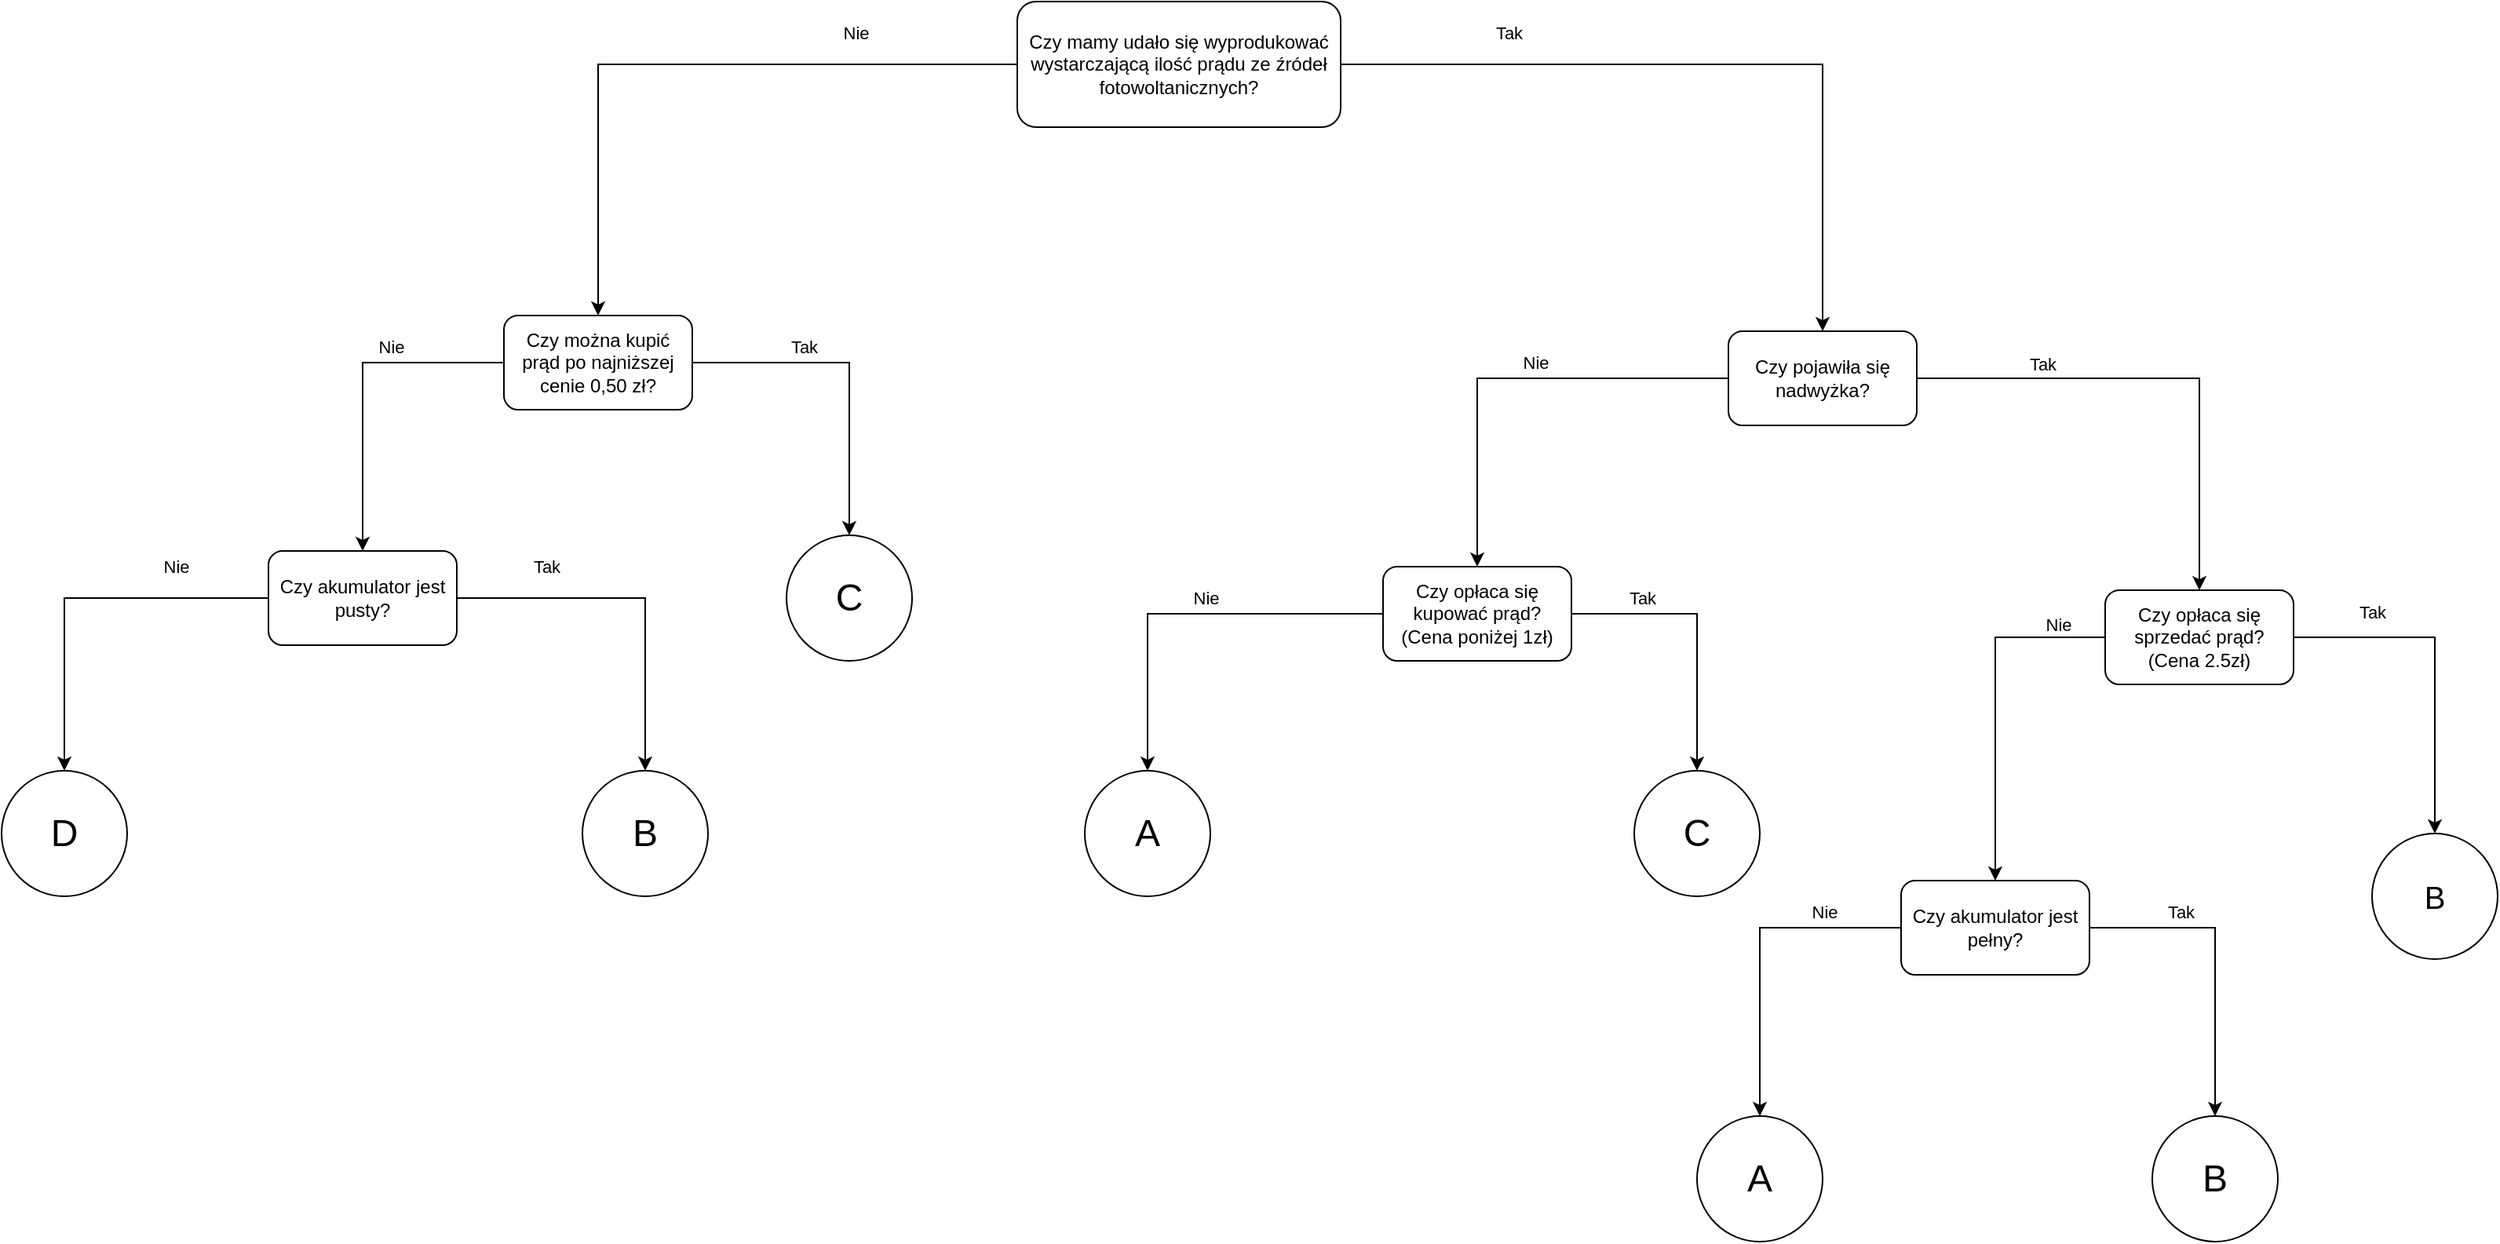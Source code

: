 <mxfile version="14.5.10" type="device"><diagram id="IkDnUsf_z1abPDrehuKb" name="Page-1"><mxGraphModel dx="2899" dy="965" grid="1" gridSize="10" guides="1" tooltips="1" connect="1" arrows="1" fold="1" page="1" pageScale="1" pageWidth="1169" pageHeight="827" math="0" shadow="0"><root><mxCell id="0"/><mxCell id="1" parent="0"/><mxCell id="3e4Ln8BOHSy5U9Qqnask-23" style="edgeStyle=orthogonalEdgeStyle;rounded=0;orthogonalLoop=1;jettySize=auto;html=1;entryX=0.5;entryY=0;entryDx=0;entryDy=0;strokeColor=#000000;" edge="1" parent="1" source="3e4Ln8BOHSy5U9Qqnask-2" target="3e4Ln8BOHSy5U9Qqnask-3"><mxGeometry relative="1" as="geometry"/></mxCell><mxCell id="3e4Ln8BOHSy5U9Qqnask-24" value="Tak" style="edgeLabel;html=1;align=center;verticalAlign=middle;resizable=0;points=[];" vertex="1" connectable="0" parent="3e4Ln8BOHSy5U9Qqnask-23"><mxGeometry x="-0.554" y="-1" relative="1" as="geometry"><mxPoint y="-21" as="offset"/></mxGeometry></mxCell><mxCell id="3e4Ln8BOHSy5U9Qqnask-25" style="edgeStyle=orthogonalEdgeStyle;rounded=0;orthogonalLoop=1;jettySize=auto;html=1;entryX=0.5;entryY=0;entryDx=0;entryDy=0;strokeColor=#000000;" edge="1" parent="1" source="3e4Ln8BOHSy5U9Qqnask-2" target="3e4Ln8BOHSy5U9Qqnask-9"><mxGeometry relative="1" as="geometry"/></mxCell><mxCell id="3e4Ln8BOHSy5U9Qqnask-38" value="Nie" style="edgeLabel;html=1;align=center;verticalAlign=middle;resizable=0;points=[];" vertex="1" connectable="0" parent="3e4Ln8BOHSy5U9Qqnask-25"><mxGeometry x="-0.517" y="4" relative="1" as="geometry"><mxPoint y="-24" as="offset"/></mxGeometry></mxCell><mxCell id="3e4Ln8BOHSy5U9Qqnask-2" value="Czy mamy udało się wyprodukować wystarczającą ilość prądu ze źródeł fotowoltanicznych?" style="rounded=1;whiteSpace=wrap;html=1;" vertex="1" parent="1"><mxGeometry x="507" y="30" width="206" height="80" as="geometry"/></mxCell><mxCell id="3e4Ln8BOHSy5U9Qqnask-6" style="edgeStyle=orthogonalEdgeStyle;rounded=0;orthogonalLoop=1;jettySize=auto;html=1;entryX=0.5;entryY=0;entryDx=0;entryDy=0;exitX=1;exitY=0.5;exitDx=0;exitDy=0;" edge="1" parent="1" source="3e4Ln8BOHSy5U9Qqnask-3" target="3e4Ln8BOHSy5U9Qqnask-5"><mxGeometry relative="1" as="geometry"/></mxCell><mxCell id="3e4Ln8BOHSy5U9Qqnask-8" value="Tak" style="edgeLabel;html=1;align=center;verticalAlign=middle;resizable=0;points=[];" vertex="1" connectable="0" parent="3e4Ln8BOHSy5U9Qqnask-6"><mxGeometry x="0.145" y="3" relative="1" as="geometry"><mxPoint x="-103" y="-10" as="offset"/></mxGeometry></mxCell><mxCell id="3e4Ln8BOHSy5U9Qqnask-27" style="edgeStyle=orthogonalEdgeStyle;rounded=0;orthogonalLoop=1;jettySize=auto;html=1;entryX=0.5;entryY=0;entryDx=0;entryDy=0;strokeColor=#000000;" edge="1" parent="1" source="3e4Ln8BOHSy5U9Qqnask-3" target="3e4Ln8BOHSy5U9Qqnask-26"><mxGeometry relative="1" as="geometry"/></mxCell><mxCell id="3e4Ln8BOHSy5U9Qqnask-28" value="Nie" style="edgeLabel;html=1;align=center;verticalAlign=middle;resizable=0;points=[];" vertex="1" connectable="0" parent="3e4Ln8BOHSy5U9Qqnask-27"><mxGeometry x="-0.111" y="2" relative="1" as="geometry"><mxPoint x="1" y="-12" as="offset"/></mxGeometry></mxCell><mxCell id="3e4Ln8BOHSy5U9Qqnask-3" value="Czy pojawiła się nadwyżka?" style="rounded=1;whiteSpace=wrap;html=1;" vertex="1" parent="1"><mxGeometry x="960" y="240" width="120" height="60" as="geometry"/></mxCell><mxCell id="3e4Ln8BOHSy5U9Qqnask-12" style="edgeStyle=orthogonalEdgeStyle;rounded=0;orthogonalLoop=1;jettySize=auto;html=1;strokeColor=#000000;exitX=1;exitY=0.5;exitDx=0;exitDy=0;" edge="1" parent="1" source="3e4Ln8BOHSy5U9Qqnask-5" target="3e4Ln8BOHSy5U9Qqnask-10"><mxGeometry relative="1" as="geometry"/></mxCell><mxCell id="3e4Ln8BOHSy5U9Qqnask-13" value="Tak" style="edgeLabel;html=1;align=center;verticalAlign=middle;resizable=0;points=[];" vertex="1" connectable="0" parent="3e4Ln8BOHSy5U9Qqnask-12"><mxGeometry x="0.351" y="3" relative="1" as="geometry"><mxPoint x="-43" y="-71" as="offset"/></mxGeometry></mxCell><mxCell id="3e4Ln8BOHSy5U9Qqnask-15" style="edgeStyle=orthogonalEdgeStyle;rounded=0;orthogonalLoop=1;jettySize=auto;html=1;entryX=0.5;entryY=0;entryDx=0;entryDy=0;strokeColor=#000000;" edge="1" parent="1" source="3e4Ln8BOHSy5U9Qqnask-5" target="3e4Ln8BOHSy5U9Qqnask-14"><mxGeometry relative="1" as="geometry"><mxPoint x="1120" y="525" as="targetPoint"/></mxGeometry></mxCell><mxCell id="3e4Ln8BOHSy5U9Qqnask-16" value="Nie" style="edgeLabel;html=1;align=center;verticalAlign=middle;resizable=0;points=[];" vertex="1" connectable="0" parent="3e4Ln8BOHSy5U9Qqnask-15"><mxGeometry x="-0.245" y="-6" relative="1" as="geometry"><mxPoint x="46" y="-23" as="offset"/></mxGeometry></mxCell><mxCell id="3e4Ln8BOHSy5U9Qqnask-5" value="Czy opłaca się sprzedać prąd?&lt;br&gt;(Cena 2.5zł)" style="rounded=1;whiteSpace=wrap;html=1;" vertex="1" parent="1"><mxGeometry x="1200" y="405" width="120" height="60" as="geometry"/></mxCell><mxCell id="3e4Ln8BOHSy5U9Qqnask-40" style="edgeStyle=orthogonalEdgeStyle;rounded=0;orthogonalLoop=1;jettySize=auto;html=1;entryX=0.5;entryY=0;entryDx=0;entryDy=0;strokeColor=#000000;" edge="1" parent="1" source="3e4Ln8BOHSy5U9Qqnask-9" target="3e4Ln8BOHSy5U9Qqnask-39"><mxGeometry relative="1" as="geometry"/></mxCell><mxCell id="3e4Ln8BOHSy5U9Qqnask-43" value="Tak" style="edgeLabel;html=1;align=center;verticalAlign=middle;resizable=0;points=[];" vertex="1" connectable="0" parent="3e4Ln8BOHSy5U9Qqnask-40"><mxGeometry x="-0.194" y="-1" relative="1" as="geometry"><mxPoint x="-14" y="-11" as="offset"/></mxGeometry></mxCell><mxCell id="3e4Ln8BOHSy5U9Qqnask-42" style="edgeStyle=orthogonalEdgeStyle;rounded=0;orthogonalLoop=1;jettySize=auto;html=1;entryX=0.5;entryY=0;entryDx=0;entryDy=0;strokeColor=#000000;" edge="1" parent="1" source="3e4Ln8BOHSy5U9Qqnask-9" target="3e4Ln8BOHSy5U9Qqnask-41"><mxGeometry relative="1" as="geometry"/></mxCell><mxCell id="3e4Ln8BOHSy5U9Qqnask-44" value="Nie" style="edgeLabel;html=1;align=center;verticalAlign=middle;resizable=0;points=[];" vertex="1" connectable="0" parent="3e4Ln8BOHSy5U9Qqnask-42"><mxGeometry x="-0.308" y="2" relative="1" as="geometry"><mxPoint y="-12" as="offset"/></mxGeometry></mxCell><mxCell id="3e4Ln8BOHSy5U9Qqnask-9" value="Czy można kupić prąd po najniższej cenie 0,50 zł?" style="rounded=1;whiteSpace=wrap;html=1;" vertex="1" parent="1"><mxGeometry x="180" y="230" width="120" height="60" as="geometry"/></mxCell><mxCell id="3e4Ln8BOHSy5U9Qqnask-10" value="&lt;font style=&quot;font-size: 20px&quot;&gt;B&lt;/font&gt;" style="ellipse;whiteSpace=wrap;html=1;" vertex="1" parent="1"><mxGeometry x="1370" y="560" width="80" height="80" as="geometry"/></mxCell><mxCell id="3e4Ln8BOHSy5U9Qqnask-21" style="edgeStyle=orthogonalEdgeStyle;rounded=0;orthogonalLoop=1;jettySize=auto;html=1;entryX=0.5;entryY=0;entryDx=0;entryDy=0;strokeColor=#000000;" edge="1" parent="1" source="3e4Ln8BOHSy5U9Qqnask-14" target="3e4Ln8BOHSy5U9Qqnask-18"><mxGeometry relative="1" as="geometry"/></mxCell><mxCell id="3e4Ln8BOHSy5U9Qqnask-22" value="Nie" style="edgeLabel;html=1;align=center;verticalAlign=middle;resizable=0;points=[];" vertex="1" connectable="0" parent="3e4Ln8BOHSy5U9Qqnask-21"><mxGeometry x="-0.717" y="-1" relative="1" as="geometry"><mxPoint x="-20" y="-9" as="offset"/></mxGeometry></mxCell><mxCell id="3e4Ln8BOHSy5U9Qqnask-51" style="edgeStyle=orthogonalEdgeStyle;rounded=0;orthogonalLoop=1;jettySize=auto;html=1;entryX=0.5;entryY=0;entryDx=0;entryDy=0;strokeColor=#000000;" edge="1" parent="1" source="3e4Ln8BOHSy5U9Qqnask-14" target="3e4Ln8BOHSy5U9Qqnask-17"><mxGeometry relative="1" as="geometry"/></mxCell><mxCell id="3e4Ln8BOHSy5U9Qqnask-52" value="Tak" style="edgeLabel;html=1;align=center;verticalAlign=middle;resizable=0;points=[];" vertex="1" connectable="0" parent="3e4Ln8BOHSy5U9Qqnask-51"><mxGeometry x="-0.264" y="-4" relative="1" as="geometry"><mxPoint x="-16" y="-14" as="offset"/></mxGeometry></mxCell><mxCell id="3e4Ln8BOHSy5U9Qqnask-14" value="Czy akumulator jest pełny?" style="rounded=1;whiteSpace=wrap;html=1;" vertex="1" parent="1"><mxGeometry x="1070" y="590" width="120" height="60" as="geometry"/></mxCell><mxCell id="3e4Ln8BOHSy5U9Qqnask-17" value="&lt;font style=&quot;font-size: 24px&quot;&gt;B&lt;/font&gt;" style="ellipse;whiteSpace=wrap;html=1;" vertex="1" parent="1"><mxGeometry x="1230" y="740" width="80" height="80" as="geometry"/></mxCell><mxCell id="3e4Ln8BOHSy5U9Qqnask-18" value="&lt;font style=&quot;font-size: 24px&quot;&gt;A&lt;/font&gt;" style="ellipse;whiteSpace=wrap;html=1;" vertex="1" parent="1"><mxGeometry x="940" y="740" width="80" height="80" as="geometry"/></mxCell><mxCell id="3e4Ln8BOHSy5U9Qqnask-33" style="edgeStyle=orthogonalEdgeStyle;rounded=0;orthogonalLoop=1;jettySize=auto;html=1;entryX=0.5;entryY=0;entryDx=0;entryDy=0;strokeColor=#000000;" edge="1" parent="1" source="3e4Ln8BOHSy5U9Qqnask-26" target="3e4Ln8BOHSy5U9Qqnask-32"><mxGeometry relative="1" as="geometry"/></mxCell><mxCell id="3e4Ln8BOHSy5U9Qqnask-36" value="Tak" style="edgeLabel;html=1;align=center;verticalAlign=middle;resizable=0;points=[];" vertex="1" connectable="0" parent="3e4Ln8BOHSy5U9Qqnask-33"><mxGeometry x="-0.286" y="2" relative="1" as="geometry"><mxPoint x="-20" y="-8" as="offset"/></mxGeometry></mxCell><mxCell id="3e4Ln8BOHSy5U9Qqnask-35" style="edgeStyle=orthogonalEdgeStyle;rounded=0;orthogonalLoop=1;jettySize=auto;html=1;entryX=0.5;entryY=0;entryDx=0;entryDy=0;strokeColor=#000000;" edge="1" parent="1" source="3e4Ln8BOHSy5U9Qqnask-26" target="3e4Ln8BOHSy5U9Qqnask-34"><mxGeometry relative="1" as="geometry"/></mxCell><mxCell id="3e4Ln8BOHSy5U9Qqnask-37" value="Nie" style="edgeLabel;html=1;align=center;verticalAlign=middle;resizable=0;points=[];" vertex="1" connectable="0" parent="3e4Ln8BOHSy5U9Qqnask-35"><mxGeometry x="0.057" y="1" relative="1" as="geometry"><mxPoint x="19" y="-11" as="offset"/></mxGeometry></mxCell><mxCell id="3e4Ln8BOHSy5U9Qqnask-26" value="Czy opłaca się kupować prąd?&lt;br&gt;(Cena poniżej 1zł)" style="rounded=1;whiteSpace=wrap;html=1;" vertex="1" parent="1"><mxGeometry x="740" y="390" width="120" height="60" as="geometry"/></mxCell><mxCell id="3e4Ln8BOHSy5U9Qqnask-32" value="&lt;font style=&quot;font-size: 24px&quot;&gt;C&lt;/font&gt;" style="ellipse;whiteSpace=wrap;html=1;aspect=fixed;" vertex="1" parent="1"><mxGeometry x="900" y="520" width="80" height="80" as="geometry"/></mxCell><mxCell id="3e4Ln8BOHSy5U9Qqnask-34" value="&lt;font style=&quot;font-size: 24px&quot;&gt;A&lt;/font&gt;" style="ellipse;whiteSpace=wrap;html=1;aspect=fixed;" vertex="1" parent="1"><mxGeometry x="550" y="520" width="80" height="80" as="geometry"/></mxCell><mxCell id="3e4Ln8BOHSy5U9Qqnask-39" value="&lt;font style=&quot;font-size: 24px&quot;&gt;C&lt;/font&gt;" style="ellipse;whiteSpace=wrap;html=1;aspect=fixed;" vertex="1" parent="1"><mxGeometry x="360" y="370" width="80" height="80" as="geometry"/></mxCell><mxCell id="3e4Ln8BOHSy5U9Qqnask-46" style="edgeStyle=orthogonalEdgeStyle;rounded=0;orthogonalLoop=1;jettySize=auto;html=1;entryX=0.5;entryY=0;entryDx=0;entryDy=0;strokeColor=#000000;" edge="1" parent="1" source="3e4Ln8BOHSy5U9Qqnask-41" target="3e4Ln8BOHSy5U9Qqnask-45"><mxGeometry relative="1" as="geometry"/></mxCell><mxCell id="3e4Ln8BOHSy5U9Qqnask-49" value="Tak" style="edgeLabel;html=1;align=center;verticalAlign=middle;resizable=0;points=[];" vertex="1" connectable="0" parent="3e4Ln8BOHSy5U9Qqnask-46"><mxGeometry x="-0.409" y="2" relative="1" as="geometry"><mxPoint x="-11" y="-18" as="offset"/></mxGeometry></mxCell><mxCell id="3e4Ln8BOHSy5U9Qqnask-48" style="edgeStyle=orthogonalEdgeStyle;rounded=0;orthogonalLoop=1;jettySize=auto;html=1;entryX=0.5;entryY=0;entryDx=0;entryDy=0;strokeColor=#000000;" edge="1" parent="1" source="3e4Ln8BOHSy5U9Qqnask-41" target="3e4Ln8BOHSy5U9Qqnask-47"><mxGeometry relative="1" as="geometry"/></mxCell><mxCell id="3e4Ln8BOHSy5U9Qqnask-50" value="Nie" style="edgeLabel;html=1;align=center;verticalAlign=middle;resizable=0;points=[];" vertex="1" connectable="0" parent="3e4Ln8BOHSy5U9Qqnask-48"><mxGeometry x="-0.54" y="13" relative="1" as="geometry"><mxPoint x="-4" y="-33" as="offset"/></mxGeometry></mxCell><mxCell id="3e4Ln8BOHSy5U9Qqnask-41" value="Czy akumulator jest pusty?" style="rounded=1;whiteSpace=wrap;html=1;" vertex="1" parent="1"><mxGeometry x="30" y="380" width="120" height="60" as="geometry"/></mxCell><mxCell id="3e4Ln8BOHSy5U9Qqnask-45" value="&lt;font style=&quot;font-size: 24px&quot;&gt;B&lt;/font&gt;" style="ellipse;whiteSpace=wrap;html=1;aspect=fixed;" vertex="1" parent="1"><mxGeometry x="230" y="520" width="80" height="80" as="geometry"/></mxCell><mxCell id="3e4Ln8BOHSy5U9Qqnask-47" value="&lt;font style=&quot;font-size: 24px&quot;&gt;D&lt;/font&gt;" style="ellipse;whiteSpace=wrap;html=1;aspect=fixed;" vertex="1" parent="1"><mxGeometry x="-140" y="520" width="80" height="80" as="geometry"/></mxCell></root></mxGraphModel></diagram></mxfile>